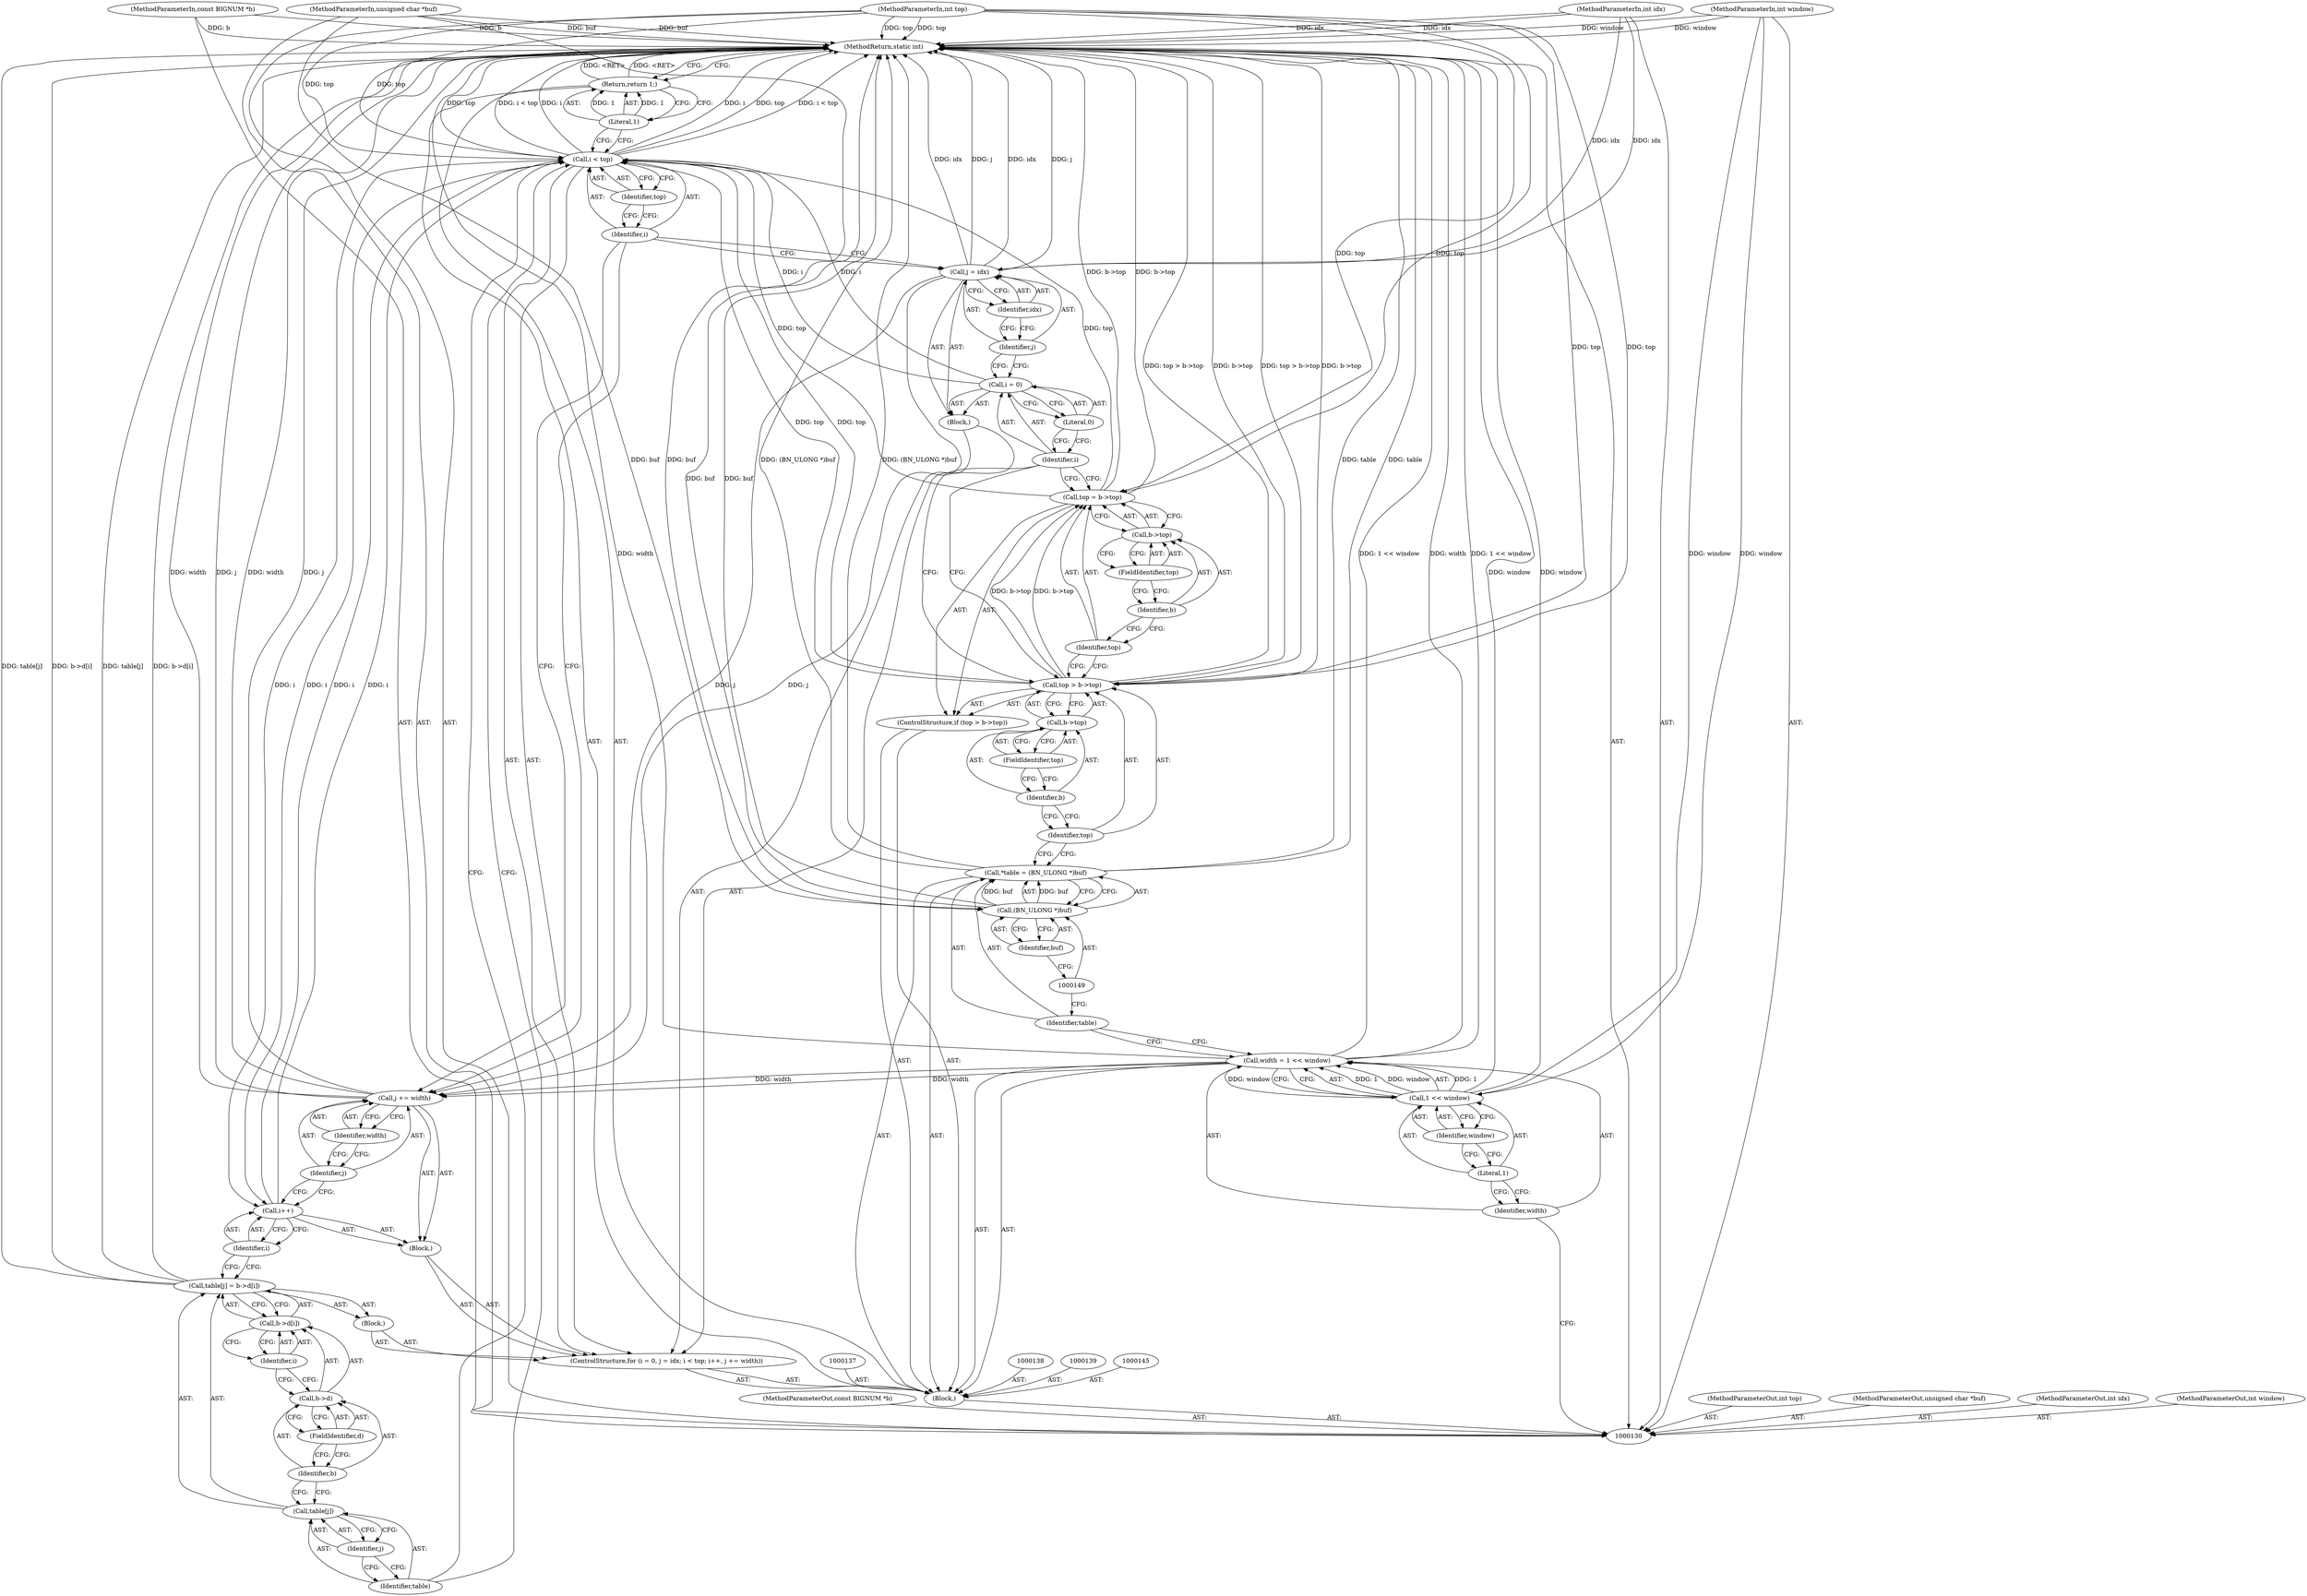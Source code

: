 digraph "0_openssl_708dc2f1291e104fe4eef810bb8ffc1fae5b19c1" {
"1000191" [label="(MethodReturn,static int)"];
"1000131" [label="(MethodParameterIn,const BIGNUM *b)"];
"1000244" [label="(MethodParameterOut,const BIGNUM *b)"];
"1000132" [label="(MethodParameterIn,int top)"];
"1000245" [label="(MethodParameterOut,int top)"];
"1000159" [label="(Call,b->top)"];
"1000160" [label="(Identifier,b)"];
"1000161" [label="(FieldIdentifier,top)"];
"1000157" [label="(Call,top = b->top)"];
"1000158" [label="(Identifier,top)"];
"1000166" [label="(Literal,0)"];
"1000167" [label="(Call,j = idx)"];
"1000168" [label="(Identifier,j)"];
"1000169" [label="(Identifier,idx)"];
"1000170" [label="(Call,i < top)"];
"1000171" [label="(Identifier,i)"];
"1000172" [label="(Identifier,top)"];
"1000173" [label="(Block,)"];
"1000174" [label="(Call,i++)"];
"1000175" [label="(Identifier,i)"];
"1000176" [label="(Call,j += width)"];
"1000177" [label="(Identifier,j)"];
"1000162" [label="(ControlStructure,for (i = 0, j = idx; i < top; i++, j += width))"];
"1000178" [label="(Identifier,width)"];
"1000179" [label="(Block,)"];
"1000163" [label="(Block,)"];
"1000164" [label="(Call,i = 0)"];
"1000165" [label="(Identifier,i)"];
"1000183" [label="(Identifier,j)"];
"1000184" [label="(Call,b->d[i])"];
"1000185" [label="(Call,b->d)"];
"1000186" [label="(Identifier,b)"];
"1000187" [label="(FieldIdentifier,d)"];
"1000188" [label="(Identifier,i)"];
"1000180" [label="(Call,table[j] = b->d[i])"];
"1000181" [label="(Call,table[j])"];
"1000182" [label="(Identifier,table)"];
"1000190" [label="(Literal,1)"];
"1000189" [label="(Return,return 1;)"];
"1000133" [label="(MethodParameterIn,unsigned char *buf)"];
"1000246" [label="(MethodParameterOut,unsigned char *buf)"];
"1000134" [label="(MethodParameterIn,int idx)"];
"1000247" [label="(MethodParameterOut,int idx)"];
"1000135" [label="(MethodParameterIn,int window)"];
"1000248" [label="(MethodParameterOut,int window)"];
"1000136" [label="(Block,)"];
"1000142" [label="(Call,1 << window)"];
"1000143" [label="(Literal,1)"];
"1000144" [label="(Identifier,window)"];
"1000140" [label="(Call,width = 1 << window)"];
"1000141" [label="(Identifier,width)"];
"1000146" [label="(Call,*table = (BN_ULONG *)buf)"];
"1000147" [label="(Identifier,table)"];
"1000148" [label="(Call,(BN_ULONG *)buf)"];
"1000150" [label="(Identifier,buf)"];
"1000154" [label="(Call,b->top)"];
"1000155" [label="(Identifier,b)"];
"1000156" [label="(FieldIdentifier,top)"];
"1000151" [label="(ControlStructure,if (top > b->top))"];
"1000152" [label="(Call,top > b->top)"];
"1000153" [label="(Identifier,top)"];
"1000191" -> "1000130"  [label="AST: "];
"1000191" -> "1000189"  [label="CFG: "];
"1000189" -> "1000191"  [label="DDG: <RET>"];
"1000167" -> "1000191"  [label="DDG: idx"];
"1000167" -> "1000191"  [label="DDG: j"];
"1000180" -> "1000191"  [label="DDG: table[j]"];
"1000180" -> "1000191"  [label="DDG: b->d[i]"];
"1000133" -> "1000191"  [label="DDG: buf"];
"1000152" -> "1000191"  [label="DDG: b->top"];
"1000152" -> "1000191"  [label="DDG: top > b->top"];
"1000135" -> "1000191"  [label="DDG: window"];
"1000170" -> "1000191"  [label="DDG: i"];
"1000170" -> "1000191"  [label="DDG: top"];
"1000170" -> "1000191"  [label="DDG: i < top"];
"1000146" -> "1000191"  [label="DDG: table"];
"1000146" -> "1000191"  [label="DDG: (BN_ULONG *)buf"];
"1000131" -> "1000191"  [label="DDG: b"];
"1000176" -> "1000191"  [label="DDG: width"];
"1000176" -> "1000191"  [label="DDG: j"];
"1000157" -> "1000191"  [label="DDG: b->top"];
"1000140" -> "1000191"  [label="DDG: 1 << window"];
"1000140" -> "1000191"  [label="DDG: width"];
"1000132" -> "1000191"  [label="DDG: top"];
"1000142" -> "1000191"  [label="DDG: window"];
"1000134" -> "1000191"  [label="DDG: idx"];
"1000148" -> "1000191"  [label="DDG: buf"];
"1000131" -> "1000130"  [label="AST: "];
"1000131" -> "1000191"  [label="DDG: b"];
"1000244" -> "1000130"  [label="AST: "];
"1000132" -> "1000130"  [label="AST: "];
"1000132" -> "1000191"  [label="DDG: top"];
"1000132" -> "1000152"  [label="DDG: top"];
"1000132" -> "1000157"  [label="DDG: top"];
"1000132" -> "1000170"  [label="DDG: top"];
"1000245" -> "1000130"  [label="AST: "];
"1000159" -> "1000157"  [label="AST: "];
"1000159" -> "1000161"  [label="CFG: "];
"1000160" -> "1000159"  [label="AST: "];
"1000161" -> "1000159"  [label="AST: "];
"1000157" -> "1000159"  [label="CFG: "];
"1000160" -> "1000159"  [label="AST: "];
"1000160" -> "1000158"  [label="CFG: "];
"1000161" -> "1000160"  [label="CFG: "];
"1000161" -> "1000159"  [label="AST: "];
"1000161" -> "1000160"  [label="CFG: "];
"1000159" -> "1000161"  [label="CFG: "];
"1000157" -> "1000151"  [label="AST: "];
"1000157" -> "1000159"  [label="CFG: "];
"1000158" -> "1000157"  [label="AST: "];
"1000159" -> "1000157"  [label="AST: "];
"1000165" -> "1000157"  [label="CFG: "];
"1000157" -> "1000191"  [label="DDG: b->top"];
"1000152" -> "1000157"  [label="DDG: b->top"];
"1000132" -> "1000157"  [label="DDG: top"];
"1000157" -> "1000170"  [label="DDG: top"];
"1000158" -> "1000157"  [label="AST: "];
"1000158" -> "1000152"  [label="CFG: "];
"1000160" -> "1000158"  [label="CFG: "];
"1000166" -> "1000164"  [label="AST: "];
"1000166" -> "1000165"  [label="CFG: "];
"1000164" -> "1000166"  [label="CFG: "];
"1000167" -> "1000163"  [label="AST: "];
"1000167" -> "1000169"  [label="CFG: "];
"1000168" -> "1000167"  [label="AST: "];
"1000169" -> "1000167"  [label="AST: "];
"1000171" -> "1000167"  [label="CFG: "];
"1000167" -> "1000191"  [label="DDG: idx"];
"1000167" -> "1000191"  [label="DDG: j"];
"1000134" -> "1000167"  [label="DDG: idx"];
"1000167" -> "1000176"  [label="DDG: j"];
"1000168" -> "1000167"  [label="AST: "];
"1000168" -> "1000164"  [label="CFG: "];
"1000169" -> "1000168"  [label="CFG: "];
"1000169" -> "1000167"  [label="AST: "];
"1000169" -> "1000168"  [label="CFG: "];
"1000167" -> "1000169"  [label="CFG: "];
"1000170" -> "1000162"  [label="AST: "];
"1000170" -> "1000172"  [label="CFG: "];
"1000171" -> "1000170"  [label="AST: "];
"1000172" -> "1000170"  [label="AST: "];
"1000182" -> "1000170"  [label="CFG: "];
"1000190" -> "1000170"  [label="CFG: "];
"1000170" -> "1000191"  [label="DDG: i"];
"1000170" -> "1000191"  [label="DDG: top"];
"1000170" -> "1000191"  [label="DDG: i < top"];
"1000174" -> "1000170"  [label="DDG: i"];
"1000164" -> "1000170"  [label="DDG: i"];
"1000157" -> "1000170"  [label="DDG: top"];
"1000152" -> "1000170"  [label="DDG: top"];
"1000132" -> "1000170"  [label="DDG: top"];
"1000170" -> "1000174"  [label="DDG: i"];
"1000171" -> "1000170"  [label="AST: "];
"1000171" -> "1000167"  [label="CFG: "];
"1000171" -> "1000176"  [label="CFG: "];
"1000172" -> "1000171"  [label="CFG: "];
"1000172" -> "1000170"  [label="AST: "];
"1000172" -> "1000171"  [label="CFG: "];
"1000170" -> "1000172"  [label="CFG: "];
"1000173" -> "1000162"  [label="AST: "];
"1000174" -> "1000173"  [label="AST: "];
"1000176" -> "1000173"  [label="AST: "];
"1000174" -> "1000173"  [label="AST: "];
"1000174" -> "1000175"  [label="CFG: "];
"1000175" -> "1000174"  [label="AST: "];
"1000177" -> "1000174"  [label="CFG: "];
"1000174" -> "1000170"  [label="DDG: i"];
"1000170" -> "1000174"  [label="DDG: i"];
"1000175" -> "1000174"  [label="AST: "];
"1000175" -> "1000180"  [label="CFG: "];
"1000174" -> "1000175"  [label="CFG: "];
"1000176" -> "1000173"  [label="AST: "];
"1000176" -> "1000178"  [label="CFG: "];
"1000177" -> "1000176"  [label="AST: "];
"1000178" -> "1000176"  [label="AST: "];
"1000171" -> "1000176"  [label="CFG: "];
"1000176" -> "1000191"  [label="DDG: width"];
"1000176" -> "1000191"  [label="DDG: j"];
"1000140" -> "1000176"  [label="DDG: width"];
"1000167" -> "1000176"  [label="DDG: j"];
"1000177" -> "1000176"  [label="AST: "];
"1000177" -> "1000174"  [label="CFG: "];
"1000178" -> "1000177"  [label="CFG: "];
"1000162" -> "1000136"  [label="AST: "];
"1000163" -> "1000162"  [label="AST: "];
"1000170" -> "1000162"  [label="AST: "];
"1000173" -> "1000162"  [label="AST: "];
"1000179" -> "1000162"  [label="AST: "];
"1000178" -> "1000176"  [label="AST: "];
"1000178" -> "1000177"  [label="CFG: "];
"1000176" -> "1000178"  [label="CFG: "];
"1000179" -> "1000162"  [label="AST: "];
"1000180" -> "1000179"  [label="AST: "];
"1000163" -> "1000162"  [label="AST: "];
"1000164" -> "1000163"  [label="AST: "];
"1000167" -> "1000163"  [label="AST: "];
"1000164" -> "1000163"  [label="AST: "];
"1000164" -> "1000166"  [label="CFG: "];
"1000165" -> "1000164"  [label="AST: "];
"1000166" -> "1000164"  [label="AST: "];
"1000168" -> "1000164"  [label="CFG: "];
"1000164" -> "1000170"  [label="DDG: i"];
"1000165" -> "1000164"  [label="AST: "];
"1000165" -> "1000157"  [label="CFG: "];
"1000165" -> "1000152"  [label="CFG: "];
"1000166" -> "1000165"  [label="CFG: "];
"1000183" -> "1000181"  [label="AST: "];
"1000183" -> "1000182"  [label="CFG: "];
"1000181" -> "1000183"  [label="CFG: "];
"1000184" -> "1000180"  [label="AST: "];
"1000184" -> "1000188"  [label="CFG: "];
"1000185" -> "1000184"  [label="AST: "];
"1000188" -> "1000184"  [label="AST: "];
"1000180" -> "1000184"  [label="CFG: "];
"1000185" -> "1000184"  [label="AST: "];
"1000185" -> "1000187"  [label="CFG: "];
"1000186" -> "1000185"  [label="AST: "];
"1000187" -> "1000185"  [label="AST: "];
"1000188" -> "1000185"  [label="CFG: "];
"1000186" -> "1000185"  [label="AST: "];
"1000186" -> "1000181"  [label="CFG: "];
"1000187" -> "1000186"  [label="CFG: "];
"1000187" -> "1000185"  [label="AST: "];
"1000187" -> "1000186"  [label="CFG: "];
"1000185" -> "1000187"  [label="CFG: "];
"1000188" -> "1000184"  [label="AST: "];
"1000188" -> "1000185"  [label="CFG: "];
"1000184" -> "1000188"  [label="CFG: "];
"1000180" -> "1000179"  [label="AST: "];
"1000180" -> "1000184"  [label="CFG: "];
"1000181" -> "1000180"  [label="AST: "];
"1000184" -> "1000180"  [label="AST: "];
"1000175" -> "1000180"  [label="CFG: "];
"1000180" -> "1000191"  [label="DDG: table[j]"];
"1000180" -> "1000191"  [label="DDG: b->d[i]"];
"1000181" -> "1000180"  [label="AST: "];
"1000181" -> "1000183"  [label="CFG: "];
"1000182" -> "1000181"  [label="AST: "];
"1000183" -> "1000181"  [label="AST: "];
"1000186" -> "1000181"  [label="CFG: "];
"1000182" -> "1000181"  [label="AST: "];
"1000182" -> "1000170"  [label="CFG: "];
"1000183" -> "1000182"  [label="CFG: "];
"1000190" -> "1000189"  [label="AST: "];
"1000190" -> "1000170"  [label="CFG: "];
"1000189" -> "1000190"  [label="CFG: "];
"1000190" -> "1000189"  [label="DDG: 1"];
"1000189" -> "1000136"  [label="AST: "];
"1000189" -> "1000190"  [label="CFG: "];
"1000190" -> "1000189"  [label="AST: "];
"1000191" -> "1000189"  [label="CFG: "];
"1000189" -> "1000191"  [label="DDG: <RET>"];
"1000190" -> "1000189"  [label="DDG: 1"];
"1000133" -> "1000130"  [label="AST: "];
"1000133" -> "1000191"  [label="DDG: buf"];
"1000133" -> "1000148"  [label="DDG: buf"];
"1000246" -> "1000130"  [label="AST: "];
"1000134" -> "1000130"  [label="AST: "];
"1000134" -> "1000191"  [label="DDG: idx"];
"1000134" -> "1000167"  [label="DDG: idx"];
"1000247" -> "1000130"  [label="AST: "];
"1000135" -> "1000130"  [label="AST: "];
"1000135" -> "1000191"  [label="DDG: window"];
"1000135" -> "1000142"  [label="DDG: window"];
"1000248" -> "1000130"  [label="AST: "];
"1000136" -> "1000130"  [label="AST: "];
"1000137" -> "1000136"  [label="AST: "];
"1000138" -> "1000136"  [label="AST: "];
"1000139" -> "1000136"  [label="AST: "];
"1000140" -> "1000136"  [label="AST: "];
"1000145" -> "1000136"  [label="AST: "];
"1000146" -> "1000136"  [label="AST: "];
"1000151" -> "1000136"  [label="AST: "];
"1000162" -> "1000136"  [label="AST: "];
"1000189" -> "1000136"  [label="AST: "];
"1000142" -> "1000140"  [label="AST: "];
"1000142" -> "1000144"  [label="CFG: "];
"1000143" -> "1000142"  [label="AST: "];
"1000144" -> "1000142"  [label="AST: "];
"1000140" -> "1000142"  [label="CFG: "];
"1000142" -> "1000191"  [label="DDG: window"];
"1000142" -> "1000140"  [label="DDG: 1"];
"1000142" -> "1000140"  [label="DDG: window"];
"1000135" -> "1000142"  [label="DDG: window"];
"1000143" -> "1000142"  [label="AST: "];
"1000143" -> "1000141"  [label="CFG: "];
"1000144" -> "1000143"  [label="CFG: "];
"1000144" -> "1000142"  [label="AST: "];
"1000144" -> "1000143"  [label="CFG: "];
"1000142" -> "1000144"  [label="CFG: "];
"1000140" -> "1000136"  [label="AST: "];
"1000140" -> "1000142"  [label="CFG: "];
"1000141" -> "1000140"  [label="AST: "];
"1000142" -> "1000140"  [label="AST: "];
"1000147" -> "1000140"  [label="CFG: "];
"1000140" -> "1000191"  [label="DDG: 1 << window"];
"1000140" -> "1000191"  [label="DDG: width"];
"1000142" -> "1000140"  [label="DDG: 1"];
"1000142" -> "1000140"  [label="DDG: window"];
"1000140" -> "1000176"  [label="DDG: width"];
"1000141" -> "1000140"  [label="AST: "];
"1000141" -> "1000130"  [label="CFG: "];
"1000143" -> "1000141"  [label="CFG: "];
"1000146" -> "1000136"  [label="AST: "];
"1000146" -> "1000148"  [label="CFG: "];
"1000147" -> "1000146"  [label="AST: "];
"1000148" -> "1000146"  [label="AST: "];
"1000153" -> "1000146"  [label="CFG: "];
"1000146" -> "1000191"  [label="DDG: table"];
"1000146" -> "1000191"  [label="DDG: (BN_ULONG *)buf"];
"1000148" -> "1000146"  [label="DDG: buf"];
"1000147" -> "1000146"  [label="AST: "];
"1000147" -> "1000140"  [label="CFG: "];
"1000149" -> "1000147"  [label="CFG: "];
"1000148" -> "1000146"  [label="AST: "];
"1000148" -> "1000150"  [label="CFG: "];
"1000149" -> "1000148"  [label="AST: "];
"1000150" -> "1000148"  [label="AST: "];
"1000146" -> "1000148"  [label="CFG: "];
"1000148" -> "1000191"  [label="DDG: buf"];
"1000148" -> "1000146"  [label="DDG: buf"];
"1000133" -> "1000148"  [label="DDG: buf"];
"1000150" -> "1000148"  [label="AST: "];
"1000150" -> "1000149"  [label="CFG: "];
"1000148" -> "1000150"  [label="CFG: "];
"1000154" -> "1000152"  [label="AST: "];
"1000154" -> "1000156"  [label="CFG: "];
"1000155" -> "1000154"  [label="AST: "];
"1000156" -> "1000154"  [label="AST: "];
"1000152" -> "1000154"  [label="CFG: "];
"1000155" -> "1000154"  [label="AST: "];
"1000155" -> "1000153"  [label="CFG: "];
"1000156" -> "1000155"  [label="CFG: "];
"1000156" -> "1000154"  [label="AST: "];
"1000156" -> "1000155"  [label="CFG: "];
"1000154" -> "1000156"  [label="CFG: "];
"1000151" -> "1000136"  [label="AST: "];
"1000152" -> "1000151"  [label="AST: "];
"1000157" -> "1000151"  [label="AST: "];
"1000152" -> "1000151"  [label="AST: "];
"1000152" -> "1000154"  [label="CFG: "];
"1000153" -> "1000152"  [label="AST: "];
"1000154" -> "1000152"  [label="AST: "];
"1000158" -> "1000152"  [label="CFG: "];
"1000165" -> "1000152"  [label="CFG: "];
"1000152" -> "1000191"  [label="DDG: b->top"];
"1000152" -> "1000191"  [label="DDG: top > b->top"];
"1000132" -> "1000152"  [label="DDG: top"];
"1000152" -> "1000157"  [label="DDG: b->top"];
"1000152" -> "1000170"  [label="DDG: top"];
"1000153" -> "1000152"  [label="AST: "];
"1000153" -> "1000146"  [label="CFG: "];
"1000155" -> "1000153"  [label="CFG: "];
}
